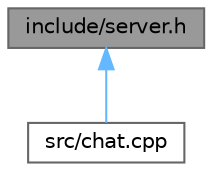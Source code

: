 digraph "include/server.h"
{
 // LATEX_PDF_SIZE
  bgcolor="transparent";
  edge [fontname=Helvetica,fontsize=10,labelfontname=Helvetica,labelfontsize=10];
  node [fontname=Helvetica,fontsize=10,shape=box,height=0.2,width=0.4];
  Node1 [id="Node000001",label="include/server.h",height=0.2,width=0.4,color="gray40", fillcolor="grey60", style="filled", fontcolor="black",tooltip="Вводит определение класса сервера."];
  Node1 -> Node2 [id="edge1_Node000001_Node000002",dir="back",color="steelblue1",style="solid",tooltip=" "];
  Node2 [id="Node000002",label="src/chat.cpp",height=0.2,width=0.4,color="grey40", fillcolor="white", style="filled",URL="$chat_8cpp.html",tooltip=" "];
}
